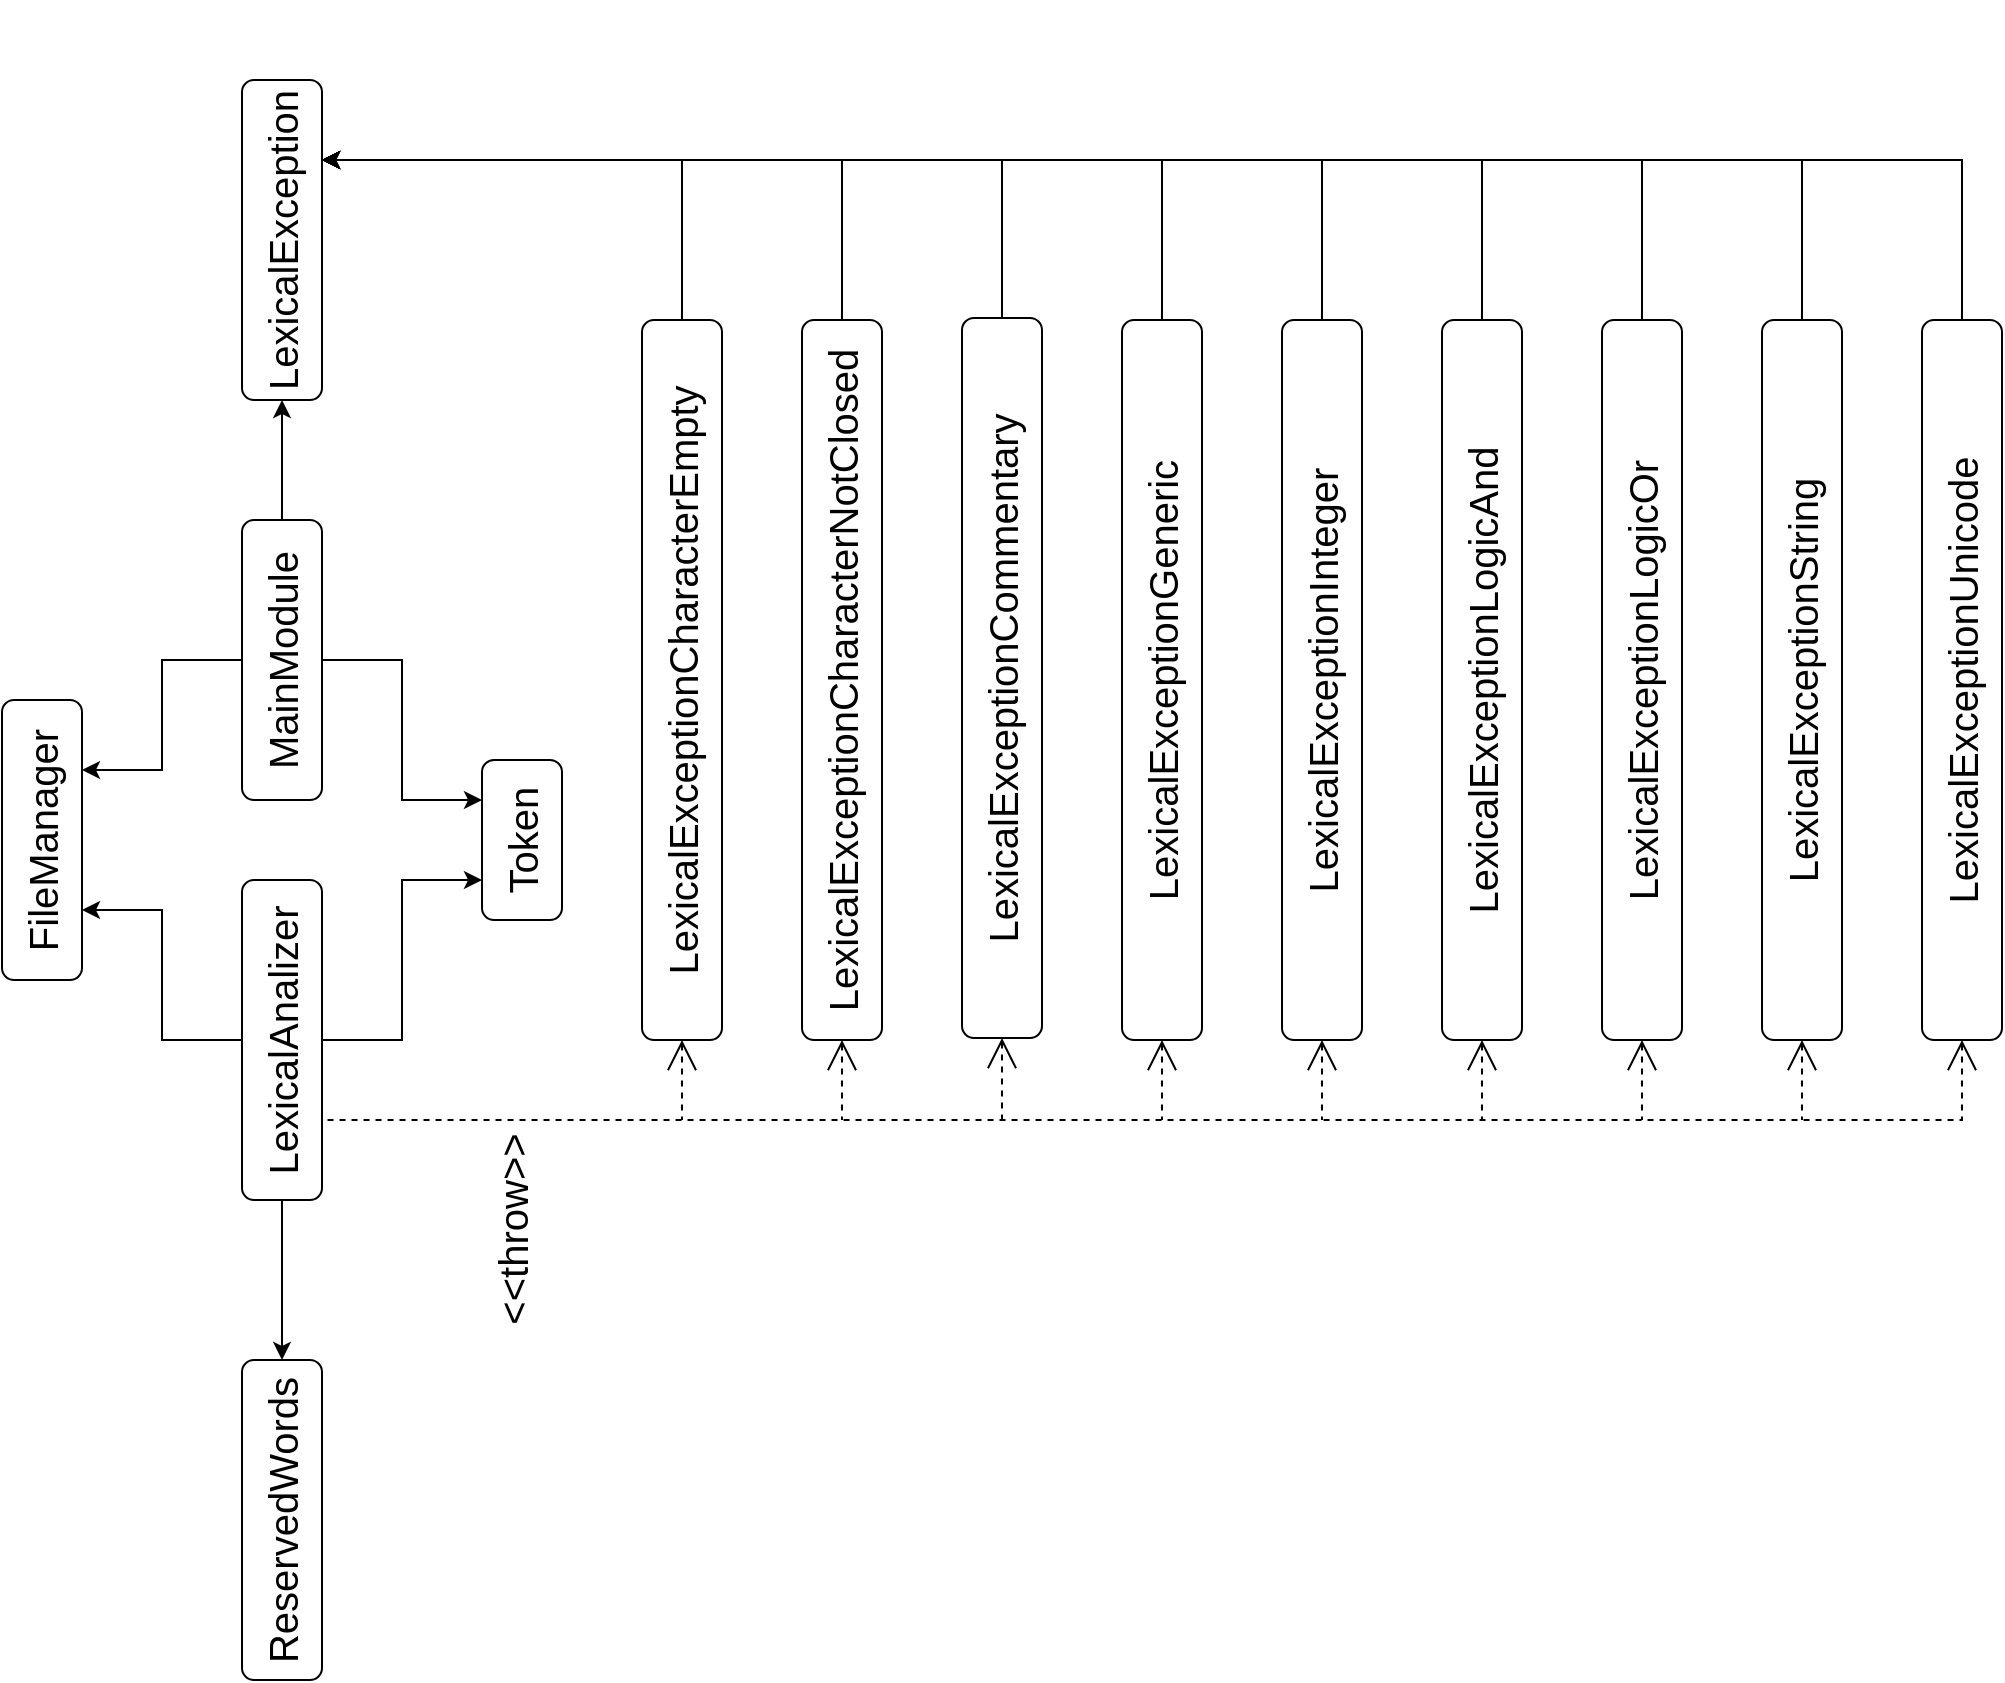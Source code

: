 <mxfile version="17.2.1" type="device"><diagram id="JPyv7Gp31r5-v8a4ra2v" name="Página-1"><mxGraphModel dx="1298" dy="401" grid="1" gridSize="10" guides="1" tooltips="1" connect="1" arrows="1" fold="1" page="0" pageScale="1" pageWidth="827" pageHeight="1169" math="0" shadow="0"><root><mxCell id="0"/><mxCell id="1" parent="0"/><mxCell id="3EwePg1L35wS43MwtObF-40" value="" style="group;rotation=-90;" vertex="1" connectable="0" parent="1"><mxGeometry x="80" y="480" width="840" height="1000" as="geometry"/></mxCell><mxCell id="K6XusGN2tXa1iuCb6UQw-1" value="FileManager" style="rounded=1;whiteSpace=wrap;html=1;fontSize=20;rotation=-90;" parent="3EwePg1L35wS43MwtObF-40" vertex="1"><mxGeometry x="-130" y="480" width="140" height="40" as="geometry"/></mxCell><mxCell id="K6XusGN2tXa1iuCb6UQw-2" value="LexicalAnalizer" style="rounded=1;whiteSpace=wrap;html=1;fontSize=20;rotation=-90;" parent="3EwePg1L35wS43MwtObF-40" vertex="1"><mxGeometry x="-20" y="580" width="160" height="40" as="geometry"/></mxCell><mxCell id="K6XusGN2tXa1iuCb6UQw-3" value="MainModule" style="rounded=1;whiteSpace=wrap;html=1;fontSize=20;rotation=-90;" parent="3EwePg1L35wS43MwtObF-40" vertex="1"><mxGeometry x="-10" y="390" width="140" height="40" as="geometry"/></mxCell><mxCell id="K6XusGN2tXa1iuCb6UQw-4" value="ReservedWords" style="rounded=1;whiteSpace=wrap;html=1;fontSize=20;rotation=-90;" parent="3EwePg1L35wS43MwtObF-40" vertex="1"><mxGeometry x="-20" y="820" width="160" height="40" as="geometry"/></mxCell><mxCell id="K6XusGN2tXa1iuCb6UQw-5" value="Token" style="rounded=1;whiteSpace=wrap;html=1;fontSize=20;rotation=-90;" parent="3EwePg1L35wS43MwtObF-40" vertex="1"><mxGeometry x="140" y="480" width="80" height="40" as="geometry"/></mxCell><mxCell id="K6XusGN2tXa1iuCb6UQw-6" value="" style="endArrow=classic;html=1;rounded=0;fontSize=20;entryX=0.75;entryY=0;entryDx=0;entryDy=0;exitX=0.5;exitY=1;exitDx=0;exitDy=0;" parent="3EwePg1L35wS43MwtObF-40" source="K6XusGN2tXa1iuCb6UQw-3" target="K6XusGN2tXa1iuCb6UQw-5" edge="1"><mxGeometry width="50" height="50" relative="1" as="geometry"><mxPoint x="40" y="640" as="sourcePoint"/><mxPoint x="-10" y="590" as="targetPoint"/><Array as="points"><mxPoint x="120" y="410"/><mxPoint x="120" y="480"/></Array></mxGeometry></mxCell><mxCell id="K6XusGN2tXa1iuCb6UQw-7" value="" style="endArrow=classic;html=1;rounded=0;fontSize=20;exitX=0.5;exitY=1;exitDx=0;exitDy=0;entryX=0.25;entryY=0;entryDx=0;entryDy=0;" parent="3EwePg1L35wS43MwtObF-40" source="K6XusGN2tXa1iuCb6UQw-2" target="K6XusGN2tXa1iuCb6UQw-5" edge="1"><mxGeometry width="50" height="50" relative="1" as="geometry"><mxPoint x="40" y="640" as="sourcePoint"/><mxPoint x="-10" y="590" as="targetPoint"/><Array as="points"><mxPoint x="120" y="600"/><mxPoint x="120" y="520"/></Array></mxGeometry></mxCell><mxCell id="K6XusGN2tXa1iuCb6UQw-8" value="" style="endArrow=classic;html=1;rounded=0;fontSize=20;entryX=0.25;entryY=1;entryDx=0;entryDy=0;exitX=0.5;exitY=0;exitDx=0;exitDy=0;" parent="3EwePg1L35wS43MwtObF-40" source="K6XusGN2tXa1iuCb6UQw-2" target="K6XusGN2tXa1iuCb6UQw-1" edge="1"><mxGeometry width="50" height="50" relative="1" as="geometry"><mxPoint x="40" y="640" as="sourcePoint"/><mxPoint x="-10" y="590" as="targetPoint"/><Array as="points"><mxPoint y="600"/><mxPoint y="535"/></Array></mxGeometry></mxCell><mxCell id="K6XusGN2tXa1iuCb6UQw-9" value="" style="endArrow=classic;html=1;rounded=0;fontSize=20;entryX=0.75;entryY=1;entryDx=0;entryDy=0;exitX=0.5;exitY=0;exitDx=0;exitDy=0;" parent="3EwePg1L35wS43MwtObF-40" source="K6XusGN2tXa1iuCb6UQw-3" target="K6XusGN2tXa1iuCb6UQw-1" edge="1"><mxGeometry width="50" height="50" relative="1" as="geometry"><mxPoint x="40" y="640" as="sourcePoint"/><mxPoint x="-10" y="590" as="targetPoint"/><Array as="points"><mxPoint y="410"/><mxPoint y="465"/></Array></mxGeometry></mxCell><mxCell id="K6XusGN2tXa1iuCb6UQw-10" value="" style="endArrow=classic;html=1;rounded=0;fontSize=20;entryX=1;entryY=0.5;entryDx=0;entryDy=0;exitX=0;exitY=0.5;exitDx=0;exitDy=0;" parent="3EwePg1L35wS43MwtObF-40" source="K6XusGN2tXa1iuCb6UQw-2" target="K6XusGN2tXa1iuCb6UQw-4" edge="1"><mxGeometry width="50" height="50" relative="1" as="geometry"><mxPoint x="40" y="640" as="sourcePoint"/><mxPoint x="-10" y="590" as="targetPoint"/></mxGeometry></mxCell><mxCell id="3EwePg1L35wS43MwtObF-1" value="LexicalException" style="rounded=1;whiteSpace=wrap;html=1;fontSize=20;rotation=-90;" vertex="1" parent="3EwePg1L35wS43MwtObF-40"><mxGeometry x="-20" y="180" width="160" height="40" as="geometry"/></mxCell><mxCell id="3EwePg1L35wS43MwtObF-2" value="LexicalExceptionCharacterEmpty" style="rounded=1;whiteSpace=wrap;html=1;fontSize=20;rotation=-90;" vertex="1" parent="3EwePg1L35wS43MwtObF-40"><mxGeometry x="80" y="400" width="360" height="40" as="geometry"/></mxCell><mxCell id="3EwePg1L35wS43MwtObF-6" value="LexicalExceptionUnicode" style="rounded=1;whiteSpace=wrap;html=1;fontSize=20;rotation=-90;" vertex="1" parent="3EwePg1L35wS43MwtObF-40"><mxGeometry x="720" y="400" width="360" height="40" as="geometry"/></mxCell><mxCell id="3EwePg1L35wS43MwtObF-7" value="LexicalExceptionString" style="rounded=1;whiteSpace=wrap;html=1;fontSize=20;rotation=-90;" vertex="1" parent="3EwePg1L35wS43MwtObF-40"><mxGeometry x="640" y="400" width="360" height="40" as="geometry"/></mxCell><mxCell id="3EwePg1L35wS43MwtObF-8" value="LexicalExceptionLogicOr" style="rounded=1;whiteSpace=wrap;html=1;fontSize=20;rotation=-90;" vertex="1" parent="3EwePg1L35wS43MwtObF-40"><mxGeometry x="560" y="400" width="360" height="40" as="geometry"/></mxCell><mxCell id="3EwePg1L35wS43MwtObF-9" value="LexicalExceptionLogicAnd" style="rounded=1;whiteSpace=wrap;html=1;fontSize=20;rotation=-90;" vertex="1" parent="3EwePg1L35wS43MwtObF-40"><mxGeometry x="480" y="400" width="360" height="40" as="geometry"/></mxCell><mxCell id="3EwePg1L35wS43MwtObF-10" value="LexicalExceptionInteger" style="rounded=1;whiteSpace=wrap;html=1;fontSize=20;rotation=-90;" vertex="1" parent="3EwePg1L35wS43MwtObF-40"><mxGeometry x="400" y="400" width="360" height="40" as="geometry"/></mxCell><mxCell id="3EwePg1L35wS43MwtObF-11" value="LexicalExceptionGeneric" style="rounded=1;whiteSpace=wrap;html=1;fontSize=20;rotation=-90;" vertex="1" parent="3EwePg1L35wS43MwtObF-40"><mxGeometry x="320" y="400" width="360" height="40" as="geometry"/></mxCell><mxCell id="3EwePg1L35wS43MwtObF-12" value="LexicalExceptionCommentary" style="rounded=1;whiteSpace=wrap;html=1;fontSize=20;rotation=-90;" vertex="1" parent="3EwePg1L35wS43MwtObF-40"><mxGeometry x="240" y="399" width="360" height="40" as="geometry"/></mxCell><mxCell id="3EwePg1L35wS43MwtObF-13" value="LexicalExceptionCharacterNotClosed" style="rounded=1;whiteSpace=wrap;html=1;fontSize=20;rotation=-90;" vertex="1" parent="3EwePg1L35wS43MwtObF-40"><mxGeometry x="160" y="400" width="360" height="40" as="geometry"/></mxCell><mxCell id="3EwePg1L35wS43MwtObF-16" value="" style="endArrow=none;dashed=1;html=1;rounded=0;startSize=13;endSize=6;startArrow=open;startFill=0;exitX=0;exitY=0.5;exitDx=0;exitDy=0;" edge="1" parent="3EwePg1L35wS43MwtObF-40" source="3EwePg1L35wS43MwtObF-13"><mxGeometry width="50" height="50" relative="1" as="geometry"><mxPoint x="480" y="160" as="sourcePoint"/><mxPoint x="340" y="640" as="targetPoint"/></mxGeometry></mxCell><mxCell id="3EwePg1L35wS43MwtObF-18" value="" style="endArrow=none;dashed=1;html=1;rounded=0;startSize=13;endSize=6;startArrow=open;startFill=0;entryX=0.25;entryY=1;entryDx=0;entryDy=0;exitX=0;exitY=0.5;exitDx=0;exitDy=0;" edge="1" parent="3EwePg1L35wS43MwtObF-40" source="3EwePg1L35wS43MwtObF-6" target="K6XusGN2tXa1iuCb6UQw-2"><mxGeometry width="50" height="50" relative="1" as="geometry"><mxPoint x="490" y="150" as="sourcePoint"/><mxPoint x="440" y="100" as="targetPoint"/><Array as="points"><mxPoint x="900" y="640"/></Array></mxGeometry></mxCell><mxCell id="3EwePg1L35wS43MwtObF-19" value="" style="endArrow=none;dashed=1;html=1;rounded=0;startSize=13;endSize=6;startArrow=open;startFill=0;exitX=0;exitY=0.5;exitDx=0;exitDy=0;" edge="1" parent="3EwePg1L35wS43MwtObF-40" source="3EwePg1L35wS43MwtObF-12"><mxGeometry width="50" height="50" relative="1" as="geometry"><mxPoint x="490" y="120" as="sourcePoint"/><mxPoint x="420" y="640" as="targetPoint"/></mxGeometry></mxCell><mxCell id="3EwePg1L35wS43MwtObF-20" value="" style="endArrow=none;dashed=1;html=1;rounded=0;startSize=13;endSize=6;startArrow=open;startFill=0;exitX=0;exitY=0.5;exitDx=0;exitDy=0;" edge="1" parent="3EwePg1L35wS43MwtObF-40" source="3EwePg1L35wS43MwtObF-11"><mxGeometry width="50" height="50" relative="1" as="geometry"><mxPoint x="510" y="130" as="sourcePoint"/><mxPoint x="500" y="640" as="targetPoint"/></mxGeometry></mxCell><mxCell id="3EwePg1L35wS43MwtObF-21" value="" style="endArrow=none;dashed=1;html=1;rounded=0;startSize=13;endSize=6;startArrow=open;startFill=0;exitX=0;exitY=0.5;exitDx=0;exitDy=0;" edge="1" parent="3EwePg1L35wS43MwtObF-40" source="3EwePg1L35wS43MwtObF-10"><mxGeometry width="50" height="50" relative="1" as="geometry"><mxPoint x="520" y="120" as="sourcePoint"/><mxPoint x="580" y="640" as="targetPoint"/></mxGeometry></mxCell><mxCell id="3EwePg1L35wS43MwtObF-22" value="" style="endArrow=none;dashed=1;html=1;rounded=0;startSize=13;endSize=6;startArrow=open;startFill=0;exitX=0;exitY=0.5;exitDx=0;exitDy=0;" edge="1" parent="3EwePg1L35wS43MwtObF-40" source="3EwePg1L35wS43MwtObF-9"><mxGeometry width="50" height="50" relative="1" as="geometry"><mxPoint x="530" y="110" as="sourcePoint"/><mxPoint x="660" y="640" as="targetPoint"/></mxGeometry></mxCell><mxCell id="3EwePg1L35wS43MwtObF-23" value="" style="endArrow=none;dashed=1;html=1;rounded=0;startSize=13;endSize=6;startArrow=open;startFill=0;exitX=0;exitY=0.5;exitDx=0;exitDy=0;" edge="1" parent="3EwePg1L35wS43MwtObF-40" source="3EwePg1L35wS43MwtObF-8"><mxGeometry width="50" height="50" relative="1" as="geometry"><mxPoint x="540" y="100" as="sourcePoint"/><mxPoint x="740" y="640" as="targetPoint"/></mxGeometry></mxCell><mxCell id="3EwePg1L35wS43MwtObF-24" value="" style="endArrow=none;dashed=1;html=1;rounded=0;startSize=13;endSize=6;startArrow=open;startFill=0;exitX=0;exitY=0.5;exitDx=0;exitDy=0;" edge="1" parent="3EwePg1L35wS43MwtObF-40" source="3EwePg1L35wS43MwtObF-7"><mxGeometry width="50" height="50" relative="1" as="geometry"><mxPoint x="550" y="90" as="sourcePoint"/><mxPoint x="820" y="640" as="targetPoint"/></mxGeometry></mxCell><mxCell id="3EwePg1L35wS43MwtObF-25" value="" style="endArrow=none;dashed=1;html=1;rounded=0;startSize=13;endSize=6;startArrow=open;startFill=0;exitX=0;exitY=0.5;exitDx=0;exitDy=0;" edge="1" parent="3EwePg1L35wS43MwtObF-40" source="3EwePg1L35wS43MwtObF-2"><mxGeometry width="50" height="50" relative="1" as="geometry"><mxPoint x="560" y="80" as="sourcePoint"/><mxPoint x="260" y="640" as="targetPoint"/></mxGeometry></mxCell><mxCell id="3EwePg1L35wS43MwtObF-26" value="" style="endArrow=classic;html=1;rounded=0;startSize=13;endSize=6;entryX=0;entryY=0.5;entryDx=0;entryDy=0;exitX=1;exitY=0.5;exitDx=0;exitDy=0;" edge="1" parent="3EwePg1L35wS43MwtObF-40" source="K6XusGN2tXa1iuCb6UQw-3" target="3EwePg1L35wS43MwtObF-1"><mxGeometry width="50" height="50" relative="1" as="geometry"><mxPoint x="430" y="310" as="sourcePoint"/><mxPoint x="380" y="260" as="targetPoint"/></mxGeometry></mxCell><mxCell id="3EwePg1L35wS43MwtObF-27" value="&amp;lt;&amp;lt;throw&amp;gt;&amp;gt;" style="text;html=1;align=center;verticalAlign=middle;resizable=0;points=[];autosize=1;strokeColor=none;fillColor=none;fontSize=20;rotation=-90;" vertex="1" parent="3EwePg1L35wS43MwtObF-40"><mxGeometry x="120" y="680" width="110" height="30" as="geometry"/></mxCell><mxCell id="3EwePg1L35wS43MwtObF-28" value="" style="endArrow=classic;html=1;rounded=0;fontSize=20;startSize=13;endSize=6;entryX=0.75;entryY=1;entryDx=0;entryDy=0;exitX=1;exitY=0.5;exitDx=0;exitDy=0;" edge="1" parent="3EwePg1L35wS43MwtObF-40" source="3EwePg1L35wS43MwtObF-2" target="3EwePg1L35wS43MwtObF-1"><mxGeometry width="50" height="50" relative="1" as="geometry"><mxPoint x="430" y="340" as="sourcePoint"/><mxPoint x="380" y="290" as="targetPoint"/><Array as="points"><mxPoint x="260" y="160"/></Array></mxGeometry></mxCell><mxCell id="3EwePg1L35wS43MwtObF-29" value="" style="endArrow=classic;html=1;rounded=0;fontSize=20;startSize=13;endSize=6;entryX=0.75;entryY=1;entryDx=0;entryDy=0;exitX=1;exitY=0.5;exitDx=0;exitDy=0;" edge="1" parent="3EwePg1L35wS43MwtObF-40" source="3EwePg1L35wS43MwtObF-13" target="3EwePg1L35wS43MwtObF-1"><mxGeometry width="50" height="50" relative="1" as="geometry"><mxPoint x="430" y="340" as="sourcePoint"/><mxPoint x="380" y="290" as="targetPoint"/><Array as="points"><mxPoint x="340" y="160"/></Array></mxGeometry></mxCell><mxCell id="3EwePg1L35wS43MwtObF-30" value="" style="endArrow=classic;html=1;rounded=0;fontSize=20;startSize=13;endSize=6;exitX=1;exitY=0.5;exitDx=0;exitDy=0;entryX=0.75;entryY=1;entryDx=0;entryDy=0;" edge="1" parent="3EwePg1L35wS43MwtObF-40" source="3EwePg1L35wS43MwtObF-12" target="3EwePg1L35wS43MwtObF-1"><mxGeometry width="50" height="50" relative="1" as="geometry"><mxPoint x="430" y="340" as="sourcePoint"/><mxPoint x="330" y="100" as="targetPoint"/><Array as="points"><mxPoint x="420" y="160"/></Array></mxGeometry></mxCell><mxCell id="3EwePg1L35wS43MwtObF-31" value="" style="endArrow=classic;html=1;rounded=0;fontSize=20;startSize=13;endSize=6;entryX=0.75;entryY=1;entryDx=0;entryDy=0;exitX=1;exitY=0.5;exitDx=0;exitDy=0;" edge="1" parent="3EwePg1L35wS43MwtObF-40" source="3EwePg1L35wS43MwtObF-11" target="3EwePg1L35wS43MwtObF-1"><mxGeometry width="50" height="50" relative="1" as="geometry"><mxPoint x="430" y="340" as="sourcePoint"/><mxPoint x="380" y="290" as="targetPoint"/><Array as="points"><mxPoint x="500" y="160"/></Array></mxGeometry></mxCell><mxCell id="3EwePg1L35wS43MwtObF-32" value="" style="endArrow=classic;html=1;rounded=0;fontSize=20;startSize=13;endSize=6;entryX=0.75;entryY=1;entryDx=0;entryDy=0;exitX=1;exitY=0.5;exitDx=0;exitDy=0;" edge="1" parent="3EwePg1L35wS43MwtObF-40" source="3EwePg1L35wS43MwtObF-9" target="3EwePg1L35wS43MwtObF-1"><mxGeometry width="50" height="50" relative="1" as="geometry"><mxPoint x="480" y="340" as="sourcePoint"/><mxPoint x="430" y="290" as="targetPoint"/><Array as="points"><mxPoint x="660" y="160"/></Array></mxGeometry></mxCell><mxCell id="3EwePg1L35wS43MwtObF-33" value="" style="endArrow=classic;html=1;rounded=0;fontSize=20;startSize=13;endSize=6;exitX=1;exitY=0.5;exitDx=0;exitDy=0;entryX=0.75;entryY=1;entryDx=0;entryDy=0;" edge="1" parent="3EwePg1L35wS43MwtObF-40" source="3EwePg1L35wS43MwtObF-10" target="3EwePg1L35wS43MwtObF-1"><mxGeometry width="50" height="50" relative="1" as="geometry"><mxPoint x="480" y="340" as="sourcePoint"/><mxPoint x="430" y="290" as="targetPoint"/><Array as="points"><mxPoint x="580" y="160"/></Array></mxGeometry></mxCell><mxCell id="3EwePg1L35wS43MwtObF-34" value="" style="endArrow=classic;html=1;rounded=0;fontSize=20;startSize=13;endSize=6;exitX=1;exitY=0.5;exitDx=0;exitDy=0;entryX=0.75;entryY=1;entryDx=0;entryDy=0;" edge="1" parent="3EwePg1L35wS43MwtObF-40" source="3EwePg1L35wS43MwtObF-8" target="3EwePg1L35wS43MwtObF-1"><mxGeometry width="50" height="50" relative="1" as="geometry"><mxPoint x="600" y="340" as="sourcePoint"/><mxPoint x="550" y="290" as="targetPoint"/><Array as="points"><mxPoint x="740" y="160"/></Array></mxGeometry></mxCell><mxCell id="3EwePg1L35wS43MwtObF-35" value="" style="endArrow=classic;html=1;rounded=0;fontSize=20;startSize=13;endSize=6;entryX=0.75;entryY=1;entryDx=0;entryDy=0;exitX=1;exitY=0.5;exitDx=0;exitDy=0;" edge="1" parent="3EwePg1L35wS43MwtObF-40" source="3EwePg1L35wS43MwtObF-7" target="3EwePg1L35wS43MwtObF-1"><mxGeometry width="50" height="50" relative="1" as="geometry"><mxPoint x="550" y="340" as="sourcePoint"/><mxPoint x="500" y="290" as="targetPoint"/><Array as="points"><mxPoint x="820" y="160"/></Array></mxGeometry></mxCell><mxCell id="3EwePg1L35wS43MwtObF-36" value="" style="endArrow=classic;html=1;rounded=0;fontSize=20;startSize=13;endSize=6;entryX=0.75;entryY=1;entryDx=0;entryDy=0;exitX=1;exitY=0.5;exitDx=0;exitDy=0;" edge="1" parent="3EwePg1L35wS43MwtObF-40" source="3EwePg1L35wS43MwtObF-6" target="3EwePg1L35wS43MwtObF-1"><mxGeometry width="50" height="50" relative="1" as="geometry"><mxPoint x="720" y="340" as="sourcePoint"/><mxPoint x="670" y="290" as="targetPoint"/><Array as="points"><mxPoint x="900" y="160"/></Array></mxGeometry></mxCell></root></mxGraphModel></diagram></mxfile>